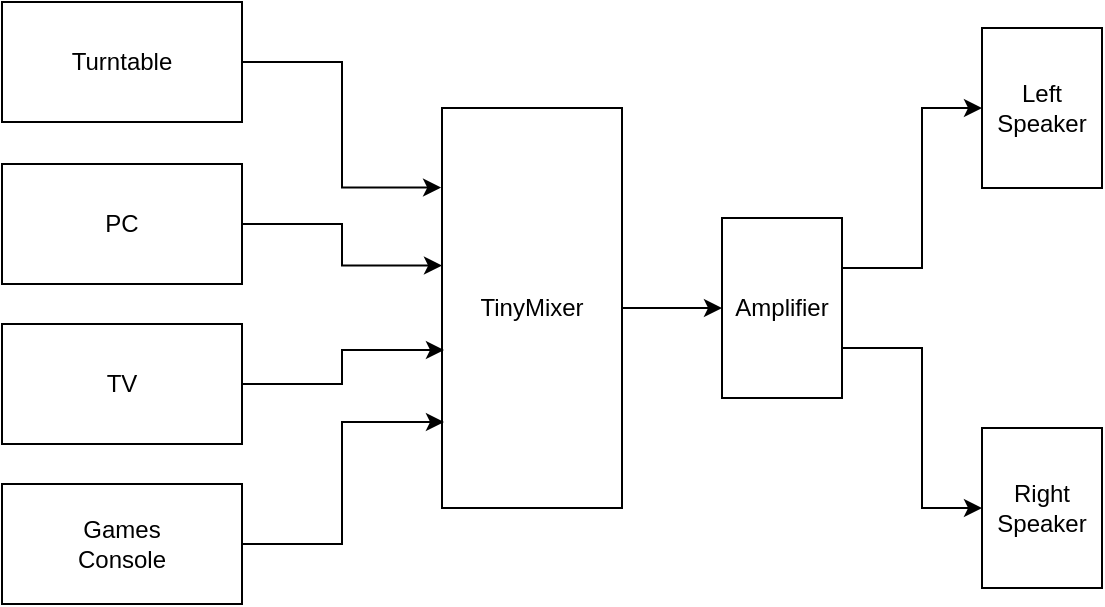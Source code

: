 <mxfile version="24.0.7" type="github">
  <diagram name="Page-1" id="FaGUJbmuZ-HlBYXLn0BT">
    <mxGraphModel dx="861" dy="511" grid="1" gridSize="10" guides="1" tooltips="1" connect="1" arrows="1" fold="1" page="1" pageScale="1" pageWidth="827" pageHeight="1169" math="0" shadow="0">
      <root>
        <mxCell id="0" />
        <mxCell id="1" parent="0" />
        <mxCell id="G2l9sJv2eVRNqu9vbYh--10" style="edgeStyle=orthogonalEdgeStyle;rounded=0;orthogonalLoop=1;jettySize=auto;html=1;entryX=0;entryY=0.5;entryDx=0;entryDy=0;" edge="1" parent="1" source="G2l9sJv2eVRNqu9vbYh--1" target="G2l9sJv2eVRNqu9vbYh--2">
          <mxGeometry relative="1" as="geometry" />
        </mxCell>
        <mxCell id="G2l9sJv2eVRNqu9vbYh--1" value="&lt;div&gt;TinyMixer&lt;/div&gt;" style="rounded=0;whiteSpace=wrap;html=1;" vertex="1" parent="1">
          <mxGeometry x="400" y="160" width="90" height="200" as="geometry" />
        </mxCell>
        <mxCell id="G2l9sJv2eVRNqu9vbYh--6" style="edgeStyle=orthogonalEdgeStyle;rounded=0;orthogonalLoop=1;jettySize=auto;html=1;entryX=0;entryY=0.5;entryDx=0;entryDy=0;" edge="1" parent="1" source="G2l9sJv2eVRNqu9vbYh--2" target="G2l9sJv2eVRNqu9vbYh--4">
          <mxGeometry relative="1" as="geometry">
            <Array as="points">
              <mxPoint x="640" y="240" />
              <mxPoint x="640" y="160" />
            </Array>
          </mxGeometry>
        </mxCell>
        <mxCell id="G2l9sJv2eVRNqu9vbYh--7" style="edgeStyle=orthogonalEdgeStyle;rounded=0;orthogonalLoop=1;jettySize=auto;html=1;entryX=0;entryY=0.5;entryDx=0;entryDy=0;" edge="1" parent="1" source="G2l9sJv2eVRNqu9vbYh--2" target="G2l9sJv2eVRNqu9vbYh--5">
          <mxGeometry relative="1" as="geometry">
            <Array as="points">
              <mxPoint x="640" y="280" />
              <mxPoint x="640" y="360" />
            </Array>
          </mxGeometry>
        </mxCell>
        <mxCell id="G2l9sJv2eVRNqu9vbYh--2" value="Amplifier" style="rounded=0;whiteSpace=wrap;html=1;" vertex="1" parent="1">
          <mxGeometry x="540" y="215" width="60" height="90" as="geometry" />
        </mxCell>
        <mxCell id="G2l9sJv2eVRNqu9vbYh--4" value="&lt;div&gt;Left&lt;/div&gt;&lt;div&gt;Speaker&lt;br&gt;&lt;/div&gt;" style="rounded=0;whiteSpace=wrap;html=1;" vertex="1" parent="1">
          <mxGeometry x="670" y="120" width="60" height="80" as="geometry" />
        </mxCell>
        <mxCell id="G2l9sJv2eVRNqu9vbYh--5" value="&lt;div&gt;Right&lt;/div&gt;&lt;div&gt;Speaker&lt;br&gt;&lt;/div&gt;" style="rounded=0;whiteSpace=wrap;html=1;" vertex="1" parent="1">
          <mxGeometry x="670" y="320" width="60" height="80" as="geometry" />
        </mxCell>
        <mxCell id="G2l9sJv2eVRNqu9vbYh--11" value="TV" style="rounded=0;whiteSpace=wrap;html=1;" vertex="1" parent="1">
          <mxGeometry x="180" y="268" width="120" height="60" as="geometry" />
        </mxCell>
        <mxCell id="G2l9sJv2eVRNqu9vbYh--12" value="PC" style="rounded=0;whiteSpace=wrap;html=1;" vertex="1" parent="1">
          <mxGeometry x="180" y="188" width="120" height="60" as="geometry" />
        </mxCell>
        <mxCell id="G2l9sJv2eVRNqu9vbYh--15" style="edgeStyle=orthogonalEdgeStyle;rounded=0;orthogonalLoop=1;jettySize=auto;html=1;entryX=-0.005;entryY=0.199;entryDx=0;entryDy=0;entryPerimeter=0;" edge="1" parent="1" source="G2l9sJv2eVRNqu9vbYh--13" target="G2l9sJv2eVRNqu9vbYh--1">
          <mxGeometry relative="1" as="geometry" />
        </mxCell>
        <mxCell id="G2l9sJv2eVRNqu9vbYh--13" value="Turntable" style="rounded=0;whiteSpace=wrap;html=1;" vertex="1" parent="1">
          <mxGeometry x="180" y="107" width="120" height="60" as="geometry" />
        </mxCell>
        <mxCell id="G2l9sJv2eVRNqu9vbYh--14" value="&lt;div&gt;Games&lt;/div&gt;&lt;div&gt;Console&lt;br&gt;&lt;/div&gt;" style="rounded=0;whiteSpace=wrap;html=1;" vertex="1" parent="1">
          <mxGeometry x="180" y="348" width="120" height="60" as="geometry" />
        </mxCell>
        <mxCell id="G2l9sJv2eVRNqu9vbYh--16" style="edgeStyle=orthogonalEdgeStyle;rounded=0;orthogonalLoop=1;jettySize=auto;html=1;entryX=0;entryY=0.394;entryDx=0;entryDy=0;entryPerimeter=0;" edge="1" parent="1" source="G2l9sJv2eVRNqu9vbYh--12" target="G2l9sJv2eVRNqu9vbYh--1">
          <mxGeometry relative="1" as="geometry" />
        </mxCell>
        <mxCell id="G2l9sJv2eVRNqu9vbYh--17" style="edgeStyle=orthogonalEdgeStyle;rounded=0;orthogonalLoop=1;jettySize=auto;html=1;entryX=0.011;entryY=0.605;entryDx=0;entryDy=0;entryPerimeter=0;" edge="1" parent="1" source="G2l9sJv2eVRNqu9vbYh--11" target="G2l9sJv2eVRNqu9vbYh--1">
          <mxGeometry relative="1" as="geometry" />
        </mxCell>
        <mxCell id="G2l9sJv2eVRNqu9vbYh--18" style="edgeStyle=orthogonalEdgeStyle;rounded=0;orthogonalLoop=1;jettySize=auto;html=1;entryX=0.011;entryY=0.785;entryDx=0;entryDy=0;entryPerimeter=0;" edge="1" parent="1" source="G2l9sJv2eVRNqu9vbYh--14" target="G2l9sJv2eVRNqu9vbYh--1">
          <mxGeometry relative="1" as="geometry" />
        </mxCell>
      </root>
    </mxGraphModel>
  </diagram>
</mxfile>
